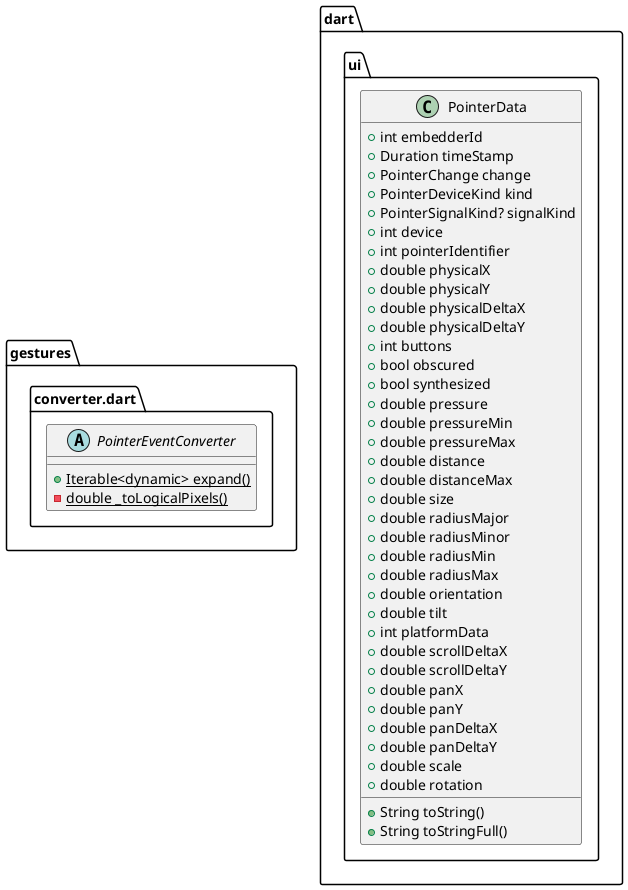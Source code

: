 @startuml
set namespaceSeparator ::

abstract class "gestures::converter.dart::PointerEventConverter" {
  {static} +Iterable<dynamic> expand()
  {static} -double _toLogicalPixels()
}

class "dart::ui::PointerData" {
  +int embedderId
  +Duration timeStamp
  +PointerChange change
  +PointerDeviceKind kind
  +PointerSignalKind? signalKind
  +int device
  +int pointerIdentifier
  +double physicalX
  +double physicalY
  +double physicalDeltaX
  +double physicalDeltaY
  +int buttons
  +bool obscured
  +bool synthesized
  +double pressure
  +double pressureMin
  +double pressureMax
  +double distance
  +double distanceMax
  +double size
  +double radiusMajor
  +double radiusMinor
  +double radiusMin
  +double radiusMax
  +double orientation
  +double tilt
  +int platformData
  +double scrollDeltaX
  +double scrollDeltaY
  +double panX
  +double panY
  +double panDeltaX
  +double panDeltaY
  +double scale
  +double rotation
  +String toString()
  +String toStringFull()
}


@enduml